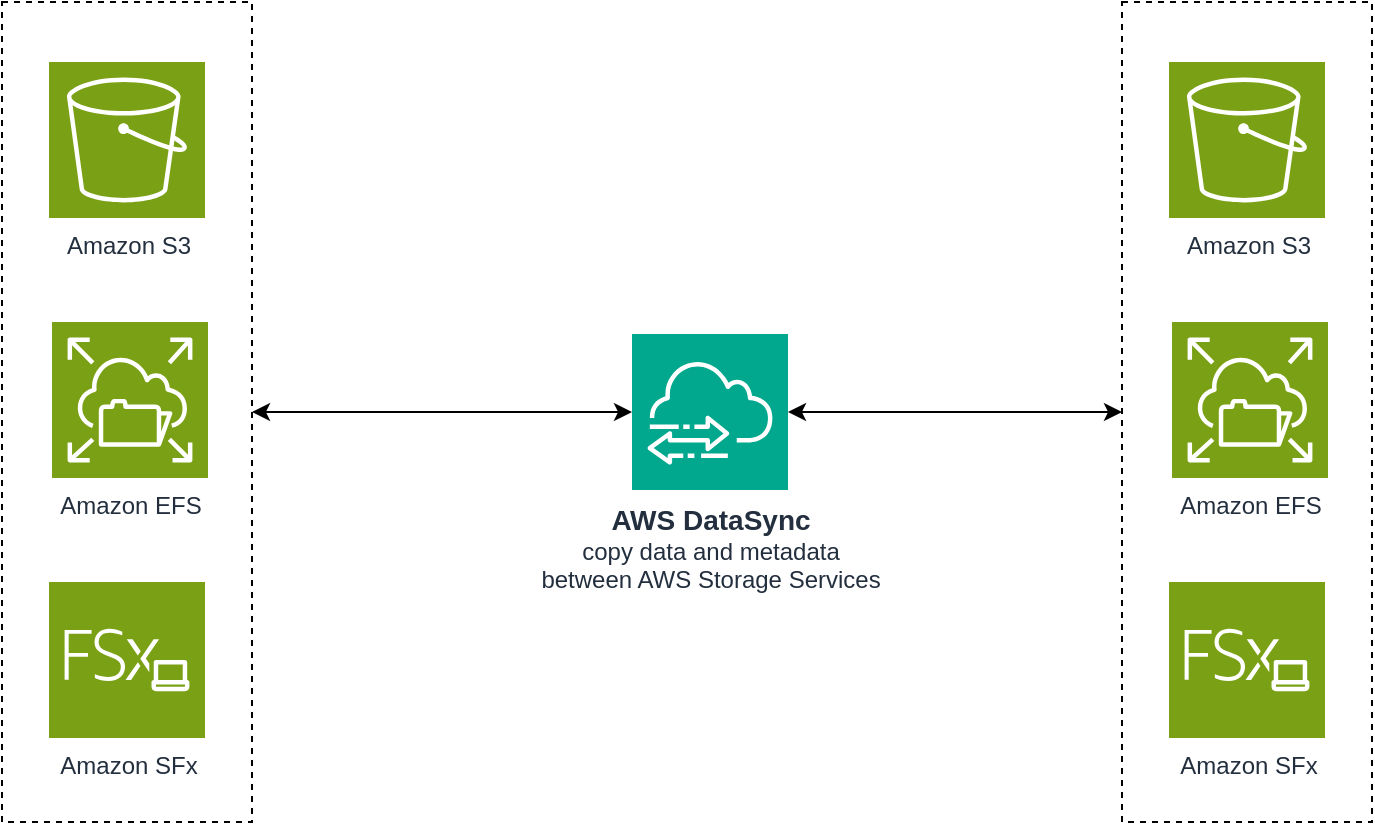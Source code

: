 <mxfile version="26.0.4">
  <diagram name="Page-1" id="yGGoMLl4tZE4eTH-dCam">
    <mxGraphModel dx="1114" dy="1198" grid="1" gridSize="10" guides="1" tooltips="1" connect="1" arrows="1" fold="1" page="1" pageScale="1" pageWidth="850" pageHeight="1100" math="0" shadow="0">
      <root>
        <mxCell id="0" />
        <mxCell id="1" parent="0" />
        <mxCell id="QBx45rBR10qkviGUTho--10" style="edgeStyle=orthogonalEdgeStyle;rounded=0;orthogonalLoop=1;jettySize=auto;html=1;startArrow=classic;startFill=1;" edge="1" parent="1" source="QBx45rBR10qkviGUTho--1" target="QBx45rBR10qkviGUTho--9">
          <mxGeometry relative="1" as="geometry" />
        </mxCell>
        <mxCell id="QBx45rBR10qkviGUTho--1" value="" style="rounded=0;whiteSpace=wrap;html=1;fillColor=none;dashed=1;" vertex="1" parent="1">
          <mxGeometry x="83" y="345" width="125" height="410" as="geometry" />
        </mxCell>
        <mxCell id="QBx45rBR10qkviGUTho--2" value="Amazon S3" style="sketch=0;points=[[0,0,0],[0.25,0,0],[0.5,0,0],[0.75,0,0],[1,0,0],[0,1,0],[0.25,1,0],[0.5,1,0],[0.75,1,0],[1,1,0],[0,0.25,0],[0,0.5,0],[0,0.75,0],[1,0.25,0],[1,0.5,0],[1,0.75,0]];outlineConnect=0;fontColor=#232F3E;fillColor=#7AA116;strokeColor=#ffffff;dashed=0;verticalLabelPosition=bottom;verticalAlign=top;align=center;html=1;fontSize=12;fontStyle=0;aspect=fixed;shape=mxgraph.aws4.resourceIcon;resIcon=mxgraph.aws4.s3;" vertex="1" parent="1">
          <mxGeometry x="106.5" y="375" width="78" height="78" as="geometry" />
        </mxCell>
        <mxCell id="QBx45rBR10qkviGUTho--3" value="Amazon EFS" style="sketch=0;points=[[0,0,0],[0.25,0,0],[0.5,0,0],[0.75,0,0],[1,0,0],[0,1,0],[0.25,1,0],[0.5,1,0],[0.75,1,0],[1,1,0],[0,0.25,0],[0,0.5,0],[0,0.75,0],[1,0.25,0],[1,0.5,0],[1,0.75,0]];outlineConnect=0;fontColor=#232F3E;fillColor=#7AA116;strokeColor=#ffffff;dashed=0;verticalLabelPosition=bottom;verticalAlign=top;align=center;html=1;fontSize=12;fontStyle=0;aspect=fixed;shape=mxgraph.aws4.resourceIcon;resIcon=mxgraph.aws4.elastic_file_system;" vertex="1" parent="1">
          <mxGeometry x="108" y="505" width="78" height="78" as="geometry" />
        </mxCell>
        <mxCell id="QBx45rBR10qkviGUTho--4" value="Amazon SFx" style="sketch=0;points=[[0,0,0],[0.25,0,0],[0.5,0,0],[0.75,0,0],[1,0,0],[0,1,0],[0.25,1,0],[0.5,1,0],[0.75,1,0],[1,1,0],[0,0.25,0],[0,0.5,0],[0,0.75,0],[1,0.25,0],[1,0.5,0],[1,0.75,0]];outlineConnect=0;fontColor=#232F3E;fillColor=#7AA116;strokeColor=#ffffff;dashed=0;verticalLabelPosition=bottom;verticalAlign=top;align=center;html=1;fontSize=12;fontStyle=0;aspect=fixed;shape=mxgraph.aws4.resourceIcon;resIcon=mxgraph.aws4.fsx_for_windows_file_server;" vertex="1" parent="1">
          <mxGeometry x="106.5" y="635" width="78" height="78" as="geometry" />
        </mxCell>
        <mxCell id="QBx45rBR10qkviGUTho--5" value="" style="rounded=0;whiteSpace=wrap;html=1;fillColor=none;dashed=1;" vertex="1" parent="1">
          <mxGeometry x="643" y="345" width="125" height="410" as="geometry" />
        </mxCell>
        <mxCell id="QBx45rBR10qkviGUTho--6" value="Amazon S3" style="sketch=0;points=[[0,0,0],[0.25,0,0],[0.5,0,0],[0.75,0,0],[1,0,0],[0,1,0],[0.25,1,0],[0.5,1,0],[0.75,1,0],[1,1,0],[0,0.25,0],[0,0.5,0],[0,0.75,0],[1,0.25,0],[1,0.5,0],[1,0.75,0]];outlineConnect=0;fontColor=#232F3E;fillColor=#7AA116;strokeColor=#ffffff;dashed=0;verticalLabelPosition=bottom;verticalAlign=top;align=center;html=1;fontSize=12;fontStyle=0;aspect=fixed;shape=mxgraph.aws4.resourceIcon;resIcon=mxgraph.aws4.s3;" vertex="1" parent="1">
          <mxGeometry x="666.5" y="375" width="78" height="78" as="geometry" />
        </mxCell>
        <mxCell id="QBx45rBR10qkviGUTho--7" value="Amazon EFS" style="sketch=0;points=[[0,0,0],[0.25,0,0],[0.5,0,0],[0.75,0,0],[1,0,0],[0,1,0],[0.25,1,0],[0.5,1,0],[0.75,1,0],[1,1,0],[0,0.25,0],[0,0.5,0],[0,0.75,0],[1,0.25,0],[1,0.5,0],[1,0.75,0]];outlineConnect=0;fontColor=#232F3E;fillColor=#7AA116;strokeColor=#ffffff;dashed=0;verticalLabelPosition=bottom;verticalAlign=top;align=center;html=1;fontSize=12;fontStyle=0;aspect=fixed;shape=mxgraph.aws4.resourceIcon;resIcon=mxgraph.aws4.elastic_file_system;" vertex="1" parent="1">
          <mxGeometry x="668" y="505" width="78" height="78" as="geometry" />
        </mxCell>
        <mxCell id="QBx45rBR10qkviGUTho--8" value="Amazon SFx" style="sketch=0;points=[[0,0,0],[0.25,0,0],[0.5,0,0],[0.75,0,0],[1,0,0],[0,1,0],[0.25,1,0],[0.5,1,0],[0.75,1,0],[1,1,0],[0,0.25,0],[0,0.5,0],[0,0.75,0],[1,0.25,0],[1,0.5,0],[1,0.75,0]];outlineConnect=0;fontColor=#232F3E;fillColor=#7AA116;strokeColor=#ffffff;dashed=0;verticalLabelPosition=bottom;verticalAlign=top;align=center;html=1;fontSize=12;fontStyle=0;aspect=fixed;shape=mxgraph.aws4.resourceIcon;resIcon=mxgraph.aws4.fsx_for_windows_file_server;" vertex="1" parent="1">
          <mxGeometry x="666.5" y="635" width="78" height="78" as="geometry" />
        </mxCell>
        <mxCell id="QBx45rBR10qkviGUTho--11" style="edgeStyle=orthogonalEdgeStyle;rounded=0;orthogonalLoop=1;jettySize=auto;html=1;entryX=0;entryY=0.5;entryDx=0;entryDy=0;startArrow=classic;startFill=1;" edge="1" parent="1" source="QBx45rBR10qkviGUTho--9" target="QBx45rBR10qkviGUTho--5">
          <mxGeometry relative="1" as="geometry" />
        </mxCell>
        <mxCell id="QBx45rBR10qkviGUTho--9" value="&lt;b&gt;&lt;font style=&quot;font-size: 14px;&quot;&gt;AWS DataSync&lt;/font&gt;&lt;/b&gt;&lt;div&gt;copy data and metadata&lt;/div&gt;&lt;div&gt;between AWS Storage Services&lt;/div&gt;" style="sketch=0;points=[[0,0,0],[0.25,0,0],[0.5,0,0],[0.75,0,0],[1,0,0],[0,1,0],[0.25,1,0],[0.5,1,0],[0.75,1,0],[1,1,0],[0,0.25,0],[0,0.5,0],[0,0.75,0],[1,0.25,0],[1,0.5,0],[1,0.75,0]];outlineConnect=0;fontColor=#232F3E;fillColor=#01A88D;strokeColor=#ffffff;dashed=0;verticalLabelPosition=bottom;verticalAlign=top;align=center;html=1;fontSize=12;fontStyle=0;aspect=fixed;shape=mxgraph.aws4.resourceIcon;resIcon=mxgraph.aws4.datasync;" vertex="1" parent="1">
          <mxGeometry x="398" y="511" width="78" height="78" as="geometry" />
        </mxCell>
      </root>
    </mxGraphModel>
  </diagram>
</mxfile>
